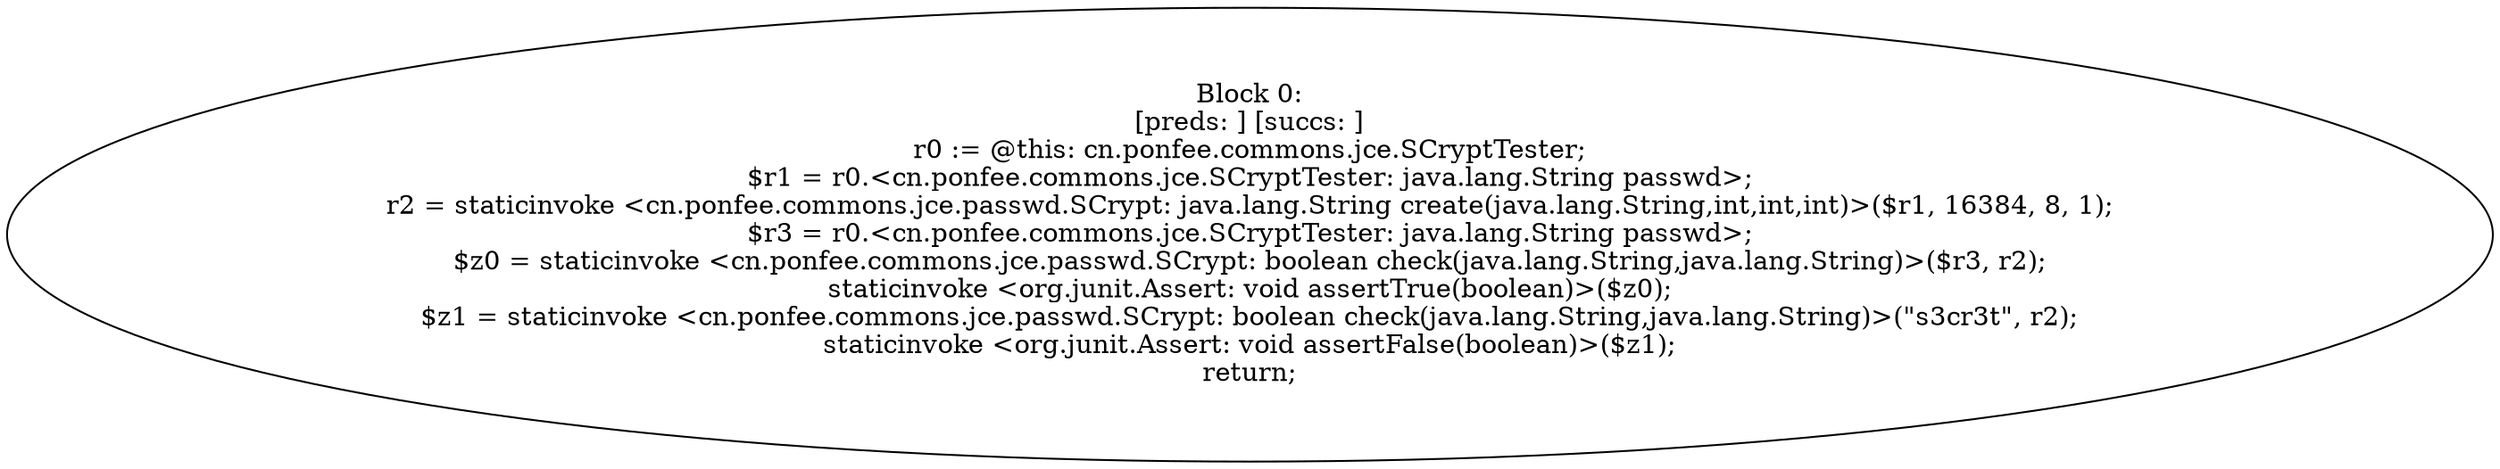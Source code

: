digraph "unitGraph" {
    "Block 0:
[preds: ] [succs: ]
r0 := @this: cn.ponfee.commons.jce.SCryptTester;
$r1 = r0.<cn.ponfee.commons.jce.SCryptTester: java.lang.String passwd>;
r2 = staticinvoke <cn.ponfee.commons.jce.passwd.SCrypt: java.lang.String create(java.lang.String,int,int,int)>($r1, 16384, 8, 1);
$r3 = r0.<cn.ponfee.commons.jce.SCryptTester: java.lang.String passwd>;
$z0 = staticinvoke <cn.ponfee.commons.jce.passwd.SCrypt: boolean check(java.lang.String,java.lang.String)>($r3, r2);
staticinvoke <org.junit.Assert: void assertTrue(boolean)>($z0);
$z1 = staticinvoke <cn.ponfee.commons.jce.passwd.SCrypt: boolean check(java.lang.String,java.lang.String)>(\"s3cr3t\", r2);
staticinvoke <org.junit.Assert: void assertFalse(boolean)>($z1);
return;
"
}
